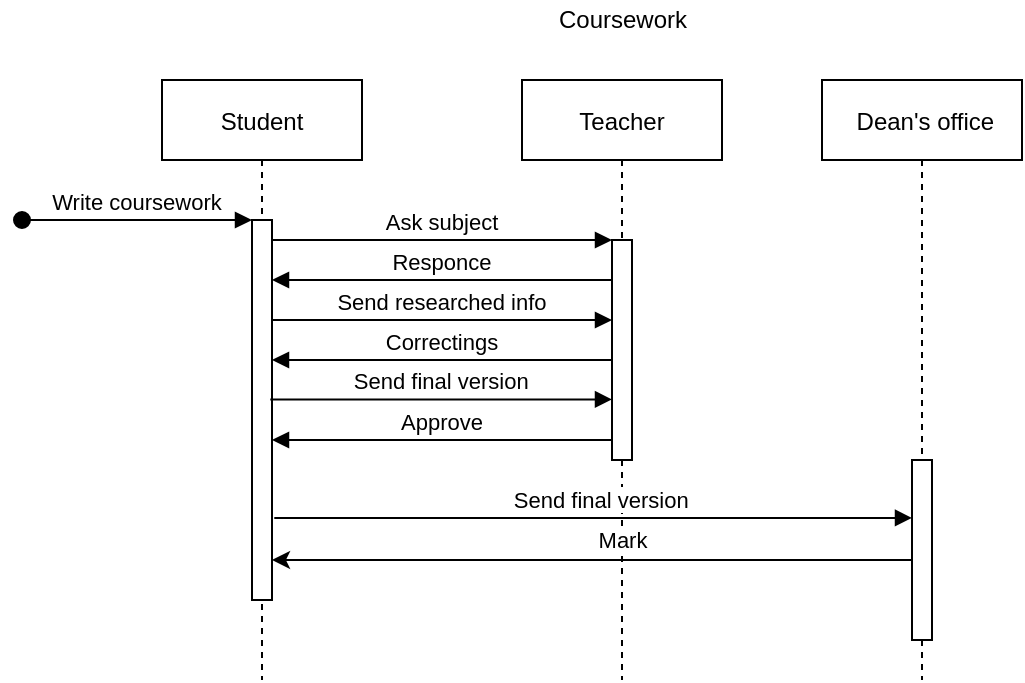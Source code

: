 <mxfile version="17.1.3" type="device"><diagram id="kgpKYQtTHZ0yAKxKKP6v" name="Page-1"><mxGraphModel dx="541" dy="385" grid="1" gridSize="10" guides="1" tooltips="1" connect="1" arrows="1" fold="1" page="1" pageScale="1" pageWidth="850" pageHeight="1100" math="0" shadow="0"><root><mxCell id="0"/><mxCell id="1" parent="0"/><mxCell id="3nuBFxr9cyL0pnOWT2aG-1" value="Student" style="shape=umlLifeline;perimeter=lifelinePerimeter;container=1;collapsible=0;recursiveResize=0;rounded=0;shadow=0;strokeWidth=1;" parent="1" vertex="1"><mxGeometry x="120" y="80" width="100" height="300" as="geometry"/></mxCell><mxCell id="3nuBFxr9cyL0pnOWT2aG-2" value="" style="points=[];perimeter=orthogonalPerimeter;rounded=0;shadow=0;strokeWidth=1;" parent="3nuBFxr9cyL0pnOWT2aG-1" vertex="1"><mxGeometry x="45" y="70" width="10" height="190" as="geometry"/></mxCell><mxCell id="3nuBFxr9cyL0pnOWT2aG-3" value="Write coursework" style="verticalAlign=bottom;startArrow=oval;endArrow=block;startSize=8;shadow=0;strokeWidth=1;" parent="3nuBFxr9cyL0pnOWT2aG-1" target="3nuBFxr9cyL0pnOWT2aG-2" edge="1"><mxGeometry relative="1" as="geometry"><mxPoint x="-70" y="70" as="sourcePoint"/></mxGeometry></mxCell><mxCell id="3nuBFxr9cyL0pnOWT2aG-5" value="Teacher" style="shape=umlLifeline;perimeter=lifelinePerimeter;container=1;collapsible=0;recursiveResize=0;rounded=0;shadow=0;strokeWidth=1;" parent="1" vertex="1"><mxGeometry x="300" y="80" width="100" height="300" as="geometry"/></mxCell><mxCell id="TwOlc2RjJbbNTwKgXScN-18" style="edgeStyle=none;rounded=0;orthogonalLoop=1;jettySize=auto;html=1;entryX=0.499;entryY=0.269;entryDx=0;entryDy=0;entryPerimeter=0;strokeColor=default;" edge="1" parent="3nuBFxr9cyL0pnOWT2aG-5" source="3nuBFxr9cyL0pnOWT2aG-6" target="3nuBFxr9cyL0pnOWT2aG-5"><mxGeometry relative="1" as="geometry"/></mxCell><mxCell id="3nuBFxr9cyL0pnOWT2aG-6" value="" style="points=[];perimeter=orthogonalPerimeter;rounded=0;shadow=0;strokeWidth=1;" parent="3nuBFxr9cyL0pnOWT2aG-5" vertex="1"><mxGeometry x="45" y="80" width="10" height="110" as="geometry"/></mxCell><mxCell id="TwOlc2RjJbbNTwKgXScN-5" value="Correctings" style="verticalAlign=bottom;endArrow=block;shadow=0;strokeWidth=1;" edge="1" parent="3nuBFxr9cyL0pnOWT2aG-5"><mxGeometry relative="1" as="geometry"><mxPoint x="45" y="140" as="sourcePoint"/><mxPoint x="-125" y="140" as="targetPoint"/><Array as="points"><mxPoint x="-10" y="140"/></Array><mxPoint as="offset"/></mxGeometry></mxCell><mxCell id="TwOlc2RjJbbNTwKgXScN-16" value="" style="edgeStyle=none;rounded=0;orthogonalLoop=1;jettySize=auto;html=1;strokeColor=default;entryX=1.02;entryY=0.868;entryDx=0;entryDy=0;entryPerimeter=0;" edge="1" parent="3nuBFxr9cyL0pnOWT2aG-5"><mxGeometry relative="1" as="geometry"><mxPoint x="194.8" y="240.0" as="sourcePoint"/><mxPoint x="-125.0" y="240.0" as="targetPoint"/><Array as="points"/></mxGeometry></mxCell><mxCell id="TwOlc2RjJbbNTwKgXScN-17" value="Mark" style="edgeLabel;html=1;align=center;verticalAlign=middle;resizable=0;points=[];" vertex="1" connectable="0" parent="TwOlc2RjJbbNTwKgXScN-16"><mxGeometry x="-0.523" relative="1" as="geometry"><mxPoint x="-69" y="-10" as="offset"/></mxGeometry></mxCell><mxCell id="3nuBFxr9cyL0pnOWT2aG-8" value="Ask subject" style="verticalAlign=bottom;endArrow=block;entryX=0;entryY=0;shadow=0;strokeWidth=1;" parent="1" source="3nuBFxr9cyL0pnOWT2aG-2" target="3nuBFxr9cyL0pnOWT2aG-6" edge="1"><mxGeometry relative="1" as="geometry"><mxPoint x="275" y="160" as="sourcePoint"/></mxGeometry></mxCell><mxCell id="3nuBFxr9cyL0pnOWT2aG-9" value="Responce" style="verticalAlign=bottom;endArrow=block;shadow=0;strokeWidth=1;strokeColor=default;" parent="1" source="3nuBFxr9cyL0pnOWT2aG-6" target="3nuBFxr9cyL0pnOWT2aG-2" edge="1"><mxGeometry relative="1" as="geometry"><mxPoint x="240" y="200" as="sourcePoint"/><mxPoint x="200" y="200" as="targetPoint"/><Array as="points"><mxPoint x="290" y="180"/></Array></mxGeometry></mxCell><mxCell id="TwOlc2RjJbbNTwKgXScN-1" value="Coursework" style="text;html=1;resizable=0;autosize=1;align=center;verticalAlign=middle;points=[];fillColor=none;strokeColor=none;rounded=0;" vertex="1" parent="1"><mxGeometry x="310" y="40" width="80" height="20" as="geometry"/></mxCell><mxCell id="TwOlc2RjJbbNTwKgXScN-2" value="Send researched info" style="verticalAlign=bottom;endArrow=block;shadow=0;strokeWidth=1;" edge="1" parent="1" source="3nuBFxr9cyL0pnOWT2aG-2" target="3nuBFxr9cyL0pnOWT2aG-6"><mxGeometry relative="1" as="geometry"><mxPoint x="540" y="220" as="sourcePoint"/><mxPoint x="340" y="220" as="targetPoint"/><Array as="points"><mxPoint x="310" y="200"/></Array></mxGeometry></mxCell><mxCell id="TwOlc2RjJbbNTwKgXScN-6" value="Send final version" style="verticalAlign=bottom;endArrow=block;shadow=0;strokeWidth=1;entryX=0.086;entryY=0.376;entryDx=0;entryDy=0;entryPerimeter=0;" edge="1" parent="1"><mxGeometry relative="1" as="geometry"><mxPoint x="174.14" y="239.71" as="sourcePoint"/><mxPoint x="345" y="239.71" as="targetPoint"/></mxGeometry></mxCell><mxCell id="TwOlc2RjJbbNTwKgXScN-7" value="Approve" style="verticalAlign=bottom;endArrow=block;shadow=0;strokeWidth=1;" edge="1" parent="1"><mxGeometry relative="1" as="geometry"><mxPoint x="345" y="260.0" as="sourcePoint"/><mxPoint x="175" y="260.0" as="targetPoint"/><Array as="points"><mxPoint x="290" y="260"/></Array></mxGeometry></mxCell><mxCell id="TwOlc2RjJbbNTwKgXScN-10" value=" Dean's office" style="shape=umlLifeline;perimeter=lifelinePerimeter;container=1;collapsible=0;recursiveResize=0;rounded=0;shadow=0;strokeWidth=1;" vertex="1" parent="1"><mxGeometry x="450" y="80" width="100" height="300" as="geometry"/></mxCell><mxCell id="TwOlc2RjJbbNTwKgXScN-11" value="" style="points=[];perimeter=orthogonalPerimeter;rounded=0;shadow=0;strokeWidth=1;" vertex="1" parent="TwOlc2RjJbbNTwKgXScN-10"><mxGeometry x="45" y="190" width="10" height="90" as="geometry"/></mxCell><mxCell id="TwOlc2RjJbbNTwKgXScN-9" value="Send final version" style="verticalAlign=bottom;endArrow=block;shadow=0;strokeWidth=1;exitX=1.114;exitY=0.784;exitDx=0;exitDy=0;exitPerimeter=0;" edge="1" parent="1" source="3nuBFxr9cyL0pnOWT2aG-2" target="TwOlc2RjJbbNTwKgXScN-11"><mxGeometry x="0.026" relative="1" as="geometry"><mxPoint x="175" y="280.0" as="sourcePoint"/><mxPoint x="490" y="299" as="targetPoint"/><mxPoint as="offset"/></mxGeometry></mxCell></root></mxGraphModel></diagram></mxfile>